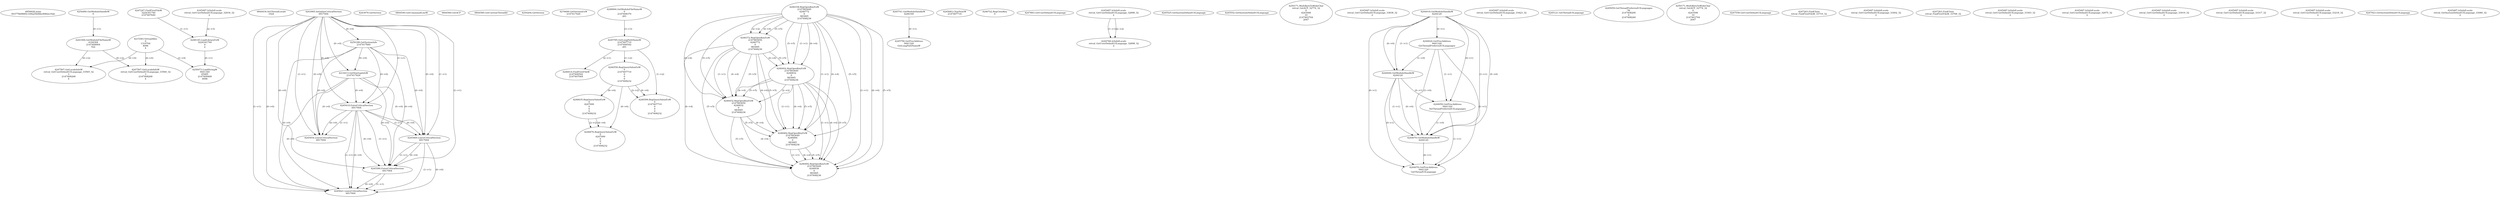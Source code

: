 // Global SCDG with merge call
digraph {
	0 [label="6850628.main
003778d9885c149a25b06bc8982a19ab"]
	1 [label="4254480.GetModuleHandleW
0"]
	2 [label="6844434.SetThreadLocale
1024"]
	3 [label="4243965.InitializeCriticalSection
6917004"]
	4 [label="4243979.GetVersion
"]
	5 [label="4250188.GetSystemInfo
2147417660"]
	3 -> 5 [label="(0-->0)"]
	6 [label="6844540.GetCommandLineW
"]
	7 [label="4214413.GetStartupInfoW
2147417624"]
	3 -> 7 [label="(0-->0)"]
	5 -> 7 [label="(0-->0)"]
	8 [label="6844560.GetACP
"]
	9 [label="6844580.GetCurrentThreadId
"]
	10 [label="4250204.GetVersion
"]
	11 [label="4276690.GetVersionExW
2147417420"]
	12 [label="4243306.GetModuleFileNameW
4194304
2147408904
522"]
	1 -> 12 [label="(0-->1)"]
	13 [label="4248064.GetModuleFileNameW
0
2147408370
261"]
	14 [label="4215383.VirtualAlloc
0
1310704
4096
4"]
	15 [label="4246338.RegOpenKeyExW
2147483649
4246772
0
983065
2147408236"]
	16 [label="4246372.RegOpenKeyExW
2147483650
4246772
0
983065
2147408236"]
	15 -> 16 [label="(2-->2)"]
	15 -> 16 [label="(4-->4)"]
	15 -> 16 [label="(5-->5)"]
	17 [label="4246402.RegOpenKeyExW
2147483649
4246832
0
983065
2147408236"]
	15 -> 17 [label="(1-->1)"]
	15 -> 17 [label="(4-->4)"]
	16 -> 17 [label="(4-->4)"]
	15 -> 17 [label="(5-->5)"]
	16 -> 17 [label="(5-->5)"]
	18 [label="4246432.RegOpenKeyExW
2147483650
4246832
0
983065
2147408236"]
	16 -> 18 [label="(1-->1)"]
	17 -> 18 [label="(2-->2)"]
	15 -> 18 [label="(4-->4)"]
	16 -> 18 [label="(4-->4)"]
	17 -> 18 [label="(4-->4)"]
	15 -> 18 [label="(5-->5)"]
	16 -> 18 [label="(5-->5)"]
	17 -> 18 [label="(5-->5)"]
	19 [label="4246462.RegOpenKeyExW
2147483649
4246884
0
983065
2147408236"]
	15 -> 19 [label="(1-->1)"]
	17 -> 19 [label="(1-->1)"]
	15 -> 19 [label="(4-->4)"]
	16 -> 19 [label="(4-->4)"]
	17 -> 19 [label="(4-->4)"]
	18 -> 19 [label="(4-->4)"]
	15 -> 19 [label="(5-->5)"]
	16 -> 19 [label="(5-->5)"]
	17 -> 19 [label="(5-->5)"]
	18 -> 19 [label="(5-->5)"]
	20 [label="4246492.RegOpenKeyExW
2147483649
4246936
0
983065
2147408236"]
	15 -> 20 [label="(1-->1)"]
	17 -> 20 [label="(1-->1)"]
	19 -> 20 [label="(1-->1)"]
	15 -> 20 [label="(4-->4)"]
	16 -> 20 [label="(4-->4)"]
	17 -> 20 [label="(4-->4)"]
	18 -> 20 [label="(4-->4)"]
	19 -> 20 [label="(4-->4)"]
	15 -> 20 [label="(5-->5)"]
	16 -> 20 [label="(5-->5)"]
	17 -> 20 [label="(5-->5)"]
	18 -> 20 [label="(5-->5)"]
	19 -> 20 [label="(5-->5)"]
	21 [label="4245741.GetModuleHandleW
4246160"]
	22 [label="4245758.GetProcAddress
9441320
GetLongPathNameW"]
	21 -> 22 [label="(0-->1)"]
	23 [label="4245785.GetLongPathNameW
2147407710
2147406542
261"]
	13 -> 23 [label="(3-->3)"]
	24 [label="4245683.CharNextW
2147407716"]
	25 [label="4246014.FindFirstFileW
2147406542
2147407064"]
	23 -> 25 [label="(2-->1)"]
	26 [label="4246556.RegQueryValueExW
0
2147407710
0
0
0
2147408232"]
	23 -> 26 [label="(1-->2)"]
	27 [label="4246635.RegQueryValueExW
0
4247000
0
0
0
2147408232"]
	26 -> 27 [label="(6-->6)"]
	28 [label="4246722.RegCloseKey
0"]
	29 [label="4247883.GetUserDefaultUILanguage
"]
	30 [label="4245418.EnterCriticalSection
6917004"]
	3 -> 30 [label="(1-->1)"]
	3 -> 30 [label="(0-->0)"]
	5 -> 30 [label="(0-->0)"]
	7 -> 30 [label="(0-->0)"]
	31 [label="4245469.LeaveCriticalSection
6917004"]
	3 -> 31 [label="(1-->1)"]
	30 -> 31 [label="(1-->1)"]
	3 -> 31 [label="(0-->0)"]
	5 -> 31 [label="(0-->0)"]
	7 -> 31 [label="(0-->0)"]
	30 -> 31 [label="(0-->0)"]
	32 [label="4245487.IsValidLocale
retval_GetUserDefaultUILanguage_32898_32
2"]
	33 [label="4244766.IsValidLocale
retval_GetUserDefaultUILanguage_32898_32
2"]
	32 -> 33 [label="(1-->1)"]
	32 -> 33 [label="(2-->2)"]
	34 [label="4245525.GetSystemDefaultUILanguage
"]
	35 [label="4245552.GetSystemDefaultUILanguage
"]
	36 [label="4250171.MultiByteToWideChar
retval_GetACP_32774_32
0
4243948
10
2147403704
2047"]
	37 [label="4246676.RegQueryValueExW
0
4247000
0
0
0
2147408232"]
	27 -> 37 [label="(2-->2)"]
	26 -> 37 [label="(6-->6)"]
	27 -> 37 [label="(6-->6)"]
	38 [label="4245487.IsValidLocale
retval_GetUserDefaultUILanguage_33838_32
2"]
	39 [label="4244018.GetModuleHandleW
4244120"]
	40 [label="4244024.GetProcAddress
9441320
GetThreadPreferredUILanguages"]
	39 -> 40 [label="(0-->1)"]
	41 [label="4244044.GetModuleHandleW
4244120"]
	39 -> 41 [label="(1-->1)"]
	39 -> 41 [label="(0-->0)"]
	40 -> 41 [label="(1-->0)"]
	42 [label="4244050.GetProcAddress
9441320
SetThreadPreferredUILanguages"]
	39 -> 42 [label="(0-->1)"]
	40 -> 42 [label="(1-->1)"]
	41 -> 42 [label="(0-->1)"]
	43 [label="4244070.GetModuleHandleW
4244120"]
	39 -> 43 [label="(1-->1)"]
	41 -> 43 [label="(1-->1)"]
	39 -> 43 [label="(0-->0)"]
	40 -> 43 [label="(1-->0)"]
	41 -> 43 [label="(0-->0)"]
	42 -> 43 [label="(1-->0)"]
	44 [label="4244076.GetProcAddress
9441320
GetThreadUILanguage"]
	39 -> 44 [label="(0-->1)"]
	40 -> 44 [label="(1-->1)"]
	41 -> 44 [label="(0-->1)"]
	42 -> 44 [label="(1-->1)"]
	43 -> 44 [label="(0-->1)"]
	45 [label="4245487.IsValidLocale
retval_GetUserDefaultUILanguage_33423_32
2"]
	46 [label="4245121.GetThreadUILanguage
"]
	47 [label="4245059.GetThreadPreferredUILanguages
56
2147408200
0
2147408240"]
	48 [label="4245580.EnterCriticalSection
6917004"]
	3 -> 48 [label="(1-->1)"]
	30 -> 48 [label="(1-->1)"]
	31 -> 48 [label="(1-->1)"]
	3 -> 48 [label="(0-->0)"]
	5 -> 48 [label="(0-->0)"]
	7 -> 48 [label="(0-->0)"]
	30 -> 48 [label="(0-->0)"]
	31 -> 48 [label="(0-->0)"]
	49 [label="4245621.LeaveCriticalSection
6917004"]
	3 -> 49 [label="(1-->1)"]
	30 -> 49 [label="(1-->1)"]
	31 -> 49 [label="(1-->1)"]
	48 -> 49 [label="(1-->1)"]
	3 -> 49 [label="(0-->0)"]
	5 -> 49 [label="(0-->0)"]
	7 -> 49 [label="(0-->0)"]
	30 -> 49 [label="(0-->0)"]
	31 -> 49 [label="(0-->0)"]
	48 -> 49 [label="(0-->0)"]
	50 [label="4250171.MultiByteToWideChar
retval_GetACP_32774_32
0
4243508
10
2147403704
2047"]
	51 [label="4246599.RegQueryValueExW
0
2147407710
0
0
0
2147408232"]
	23 -> 51 [label="(1-->2)"]
	26 -> 51 [label="(2-->2)"]
	26 -> 51 [label="(6-->6)"]
	52 [label="4245487.IsValidLocale
retval_GetUserDefaultUILanguage_32934_32
2"]
	53 [label="4247558.GetUserDefaultUILanguage
"]
	54 [label="4247567.GetLocaleInfoW
retval_GetUserDefaultUILanguage_33560_32
3
2147408268
4"]
	12 -> 54 [label="(0-->2)"]
	14 -> 54 [label="(4-->4)"]
	55 [label="4247247.FindFirstFileW
3224341740
2147407640"]
	56 [label="4247263.FindClose
retval_FindFirstFileW_33710_32"]
	57 [label="4248145.LoadLibraryExW
3224341740
0
2"]
	55 -> 57 [label="(1-->1)"]
	52 -> 57 [label="(2-->3)"]
	58 [label="4250073.LoadStringW
9441340
65485
2147409468
4096"]
	57 -> 58 [label="(0-->1)"]
	14 -> 58 [label="(3-->4)"]
	59 [label="4245487.IsValidLocale
retval_GetUserDefaultUILanguage_33402_32
2"]
	60 [label="4247567.GetLocaleInfoW
retval_GetUserDefaultUILanguage_33565_32
3
2147408268
4"]
	12 -> 60 [label="(0-->2)"]
	14 -> 60 [label="(4-->4)"]
	61 [label="4247263.FindClose
retval_FindFirstFileW_33768_32"]
	62 [label="4245487.IsValidLocale
retval_GetUserDefaultUILanguage_33303_32
2"]
	63 [label="4245487.IsValidLocale
retval_GetUserDefaultUILanguage_32975_32
2"]
	64 [label="4245487.IsValidLocale
retval_GetUserDefaultUILanguage_33019_32
2"]
	65 [label="4245487.IsValidLocale
retval_GetUserDefaultUILanguage_33317_32
2"]
	66 [label="4245487.IsValidLocale
retval_GetUserDefaultUILanguage_33218_32
2"]
	67 [label="4245454.LeaveCriticalSection
6917004"]
	3 -> 67 [label="(1-->1)"]
	30 -> 67 [label="(1-->1)"]
	3 -> 67 [label="(0-->0)"]
	5 -> 67 [label="(0-->0)"]
	7 -> 67 [label="(0-->0)"]
	30 -> 67 [label="(0-->0)"]
	68 [label="4247923.GetSystemDefaultUILanguage
"]
	69 [label="4245487.IsValidLocale
retval_GetSystemDefaultUILanguage_33080_32
2"]
}
